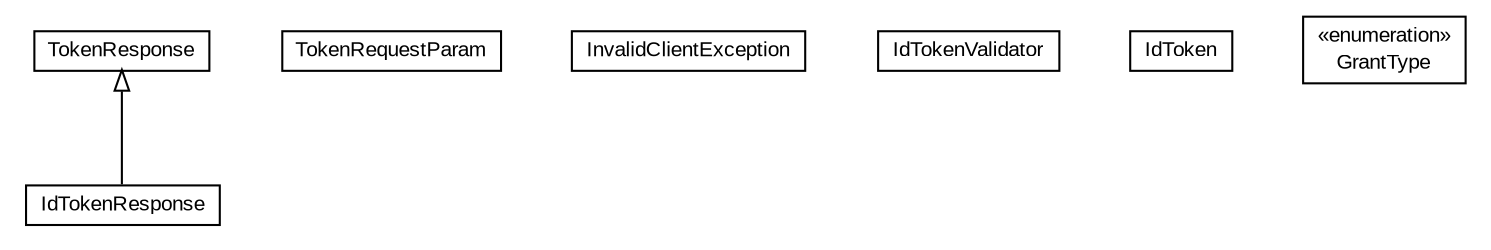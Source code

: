#!/usr/local/bin/dot
#
# Class diagram 
# Generated by UMLGraph version R5_6-24-gf6e263 (http://www.umlgraph.org/)
#

digraph G {
	edge [fontname="arial",fontsize=10,labelfontname="arial",labelfontsize=10];
	node [fontname="arial",fontsize=10,shape=plaintext];
	nodesep=0.25;
	ranksep=0.5;
	// net.trajano.openidconnect.token.TokenResponse
	c543 [label=<<table title="net.trajano.openidconnect.token.TokenResponse" border="0" cellborder="1" cellspacing="0" cellpadding="2" port="p" href="./TokenResponse.html">
		<tr><td><table border="0" cellspacing="0" cellpadding="1">
<tr><td align="center" balign="center"> TokenResponse </td></tr>
		</table></td></tr>
		</table>>, URL="./TokenResponse.html", fontname="arial", fontcolor="black", fontsize=10.0];
	// net.trajano.openidconnect.token.TokenRequestParam
	c544 [label=<<table title="net.trajano.openidconnect.token.TokenRequestParam" border="0" cellborder="1" cellspacing="0" cellpadding="2" port="p" href="./TokenRequestParam.html">
		<tr><td><table border="0" cellspacing="0" cellpadding="1">
<tr><td align="center" balign="center"> TokenRequestParam </td></tr>
		</table></td></tr>
		</table>>, URL="./TokenRequestParam.html", fontname="arial", fontcolor="black", fontsize=10.0];
	// net.trajano.openidconnect.token.InvalidClientException
	c545 [label=<<table title="net.trajano.openidconnect.token.InvalidClientException" border="0" cellborder="1" cellspacing="0" cellpadding="2" port="p" href="./InvalidClientException.html">
		<tr><td><table border="0" cellspacing="0" cellpadding="1">
<tr><td align="center" balign="center"> InvalidClientException </td></tr>
		</table></td></tr>
		</table>>, URL="./InvalidClientException.html", fontname="arial", fontcolor="black", fontsize=10.0];
	// net.trajano.openidconnect.token.IdTokenValidator
	c546 [label=<<table title="net.trajano.openidconnect.token.IdTokenValidator" border="0" cellborder="1" cellspacing="0" cellpadding="2" port="p" href="./IdTokenValidator.html">
		<tr><td><table border="0" cellspacing="0" cellpadding="1">
<tr><td align="center" balign="center"> IdTokenValidator </td></tr>
		</table></td></tr>
		</table>>, URL="./IdTokenValidator.html", fontname="arial", fontcolor="black", fontsize=10.0];
	// net.trajano.openidconnect.token.IdTokenResponse
	c547 [label=<<table title="net.trajano.openidconnect.token.IdTokenResponse" border="0" cellborder="1" cellspacing="0" cellpadding="2" port="p" href="./IdTokenResponse.html">
		<tr><td><table border="0" cellspacing="0" cellpadding="1">
<tr><td align="center" balign="center"> IdTokenResponse </td></tr>
		</table></td></tr>
		</table>>, URL="./IdTokenResponse.html", fontname="arial", fontcolor="black", fontsize=10.0];
	// net.trajano.openidconnect.token.IdToken
	c548 [label=<<table title="net.trajano.openidconnect.token.IdToken" border="0" cellborder="1" cellspacing="0" cellpadding="2" port="p" href="./IdToken.html">
		<tr><td><table border="0" cellspacing="0" cellpadding="1">
<tr><td align="center" balign="center"> IdToken </td></tr>
		</table></td></tr>
		</table>>, URL="./IdToken.html", fontname="arial", fontcolor="black", fontsize=10.0];
	// net.trajano.openidconnect.token.GrantType
	c549 [label=<<table title="net.trajano.openidconnect.token.GrantType" border="0" cellborder="1" cellspacing="0" cellpadding="2" port="p" href="./GrantType.html">
		<tr><td><table border="0" cellspacing="0" cellpadding="1">
<tr><td align="center" balign="center"> &#171;enumeration&#187; </td></tr>
<tr><td align="center" balign="center"> GrantType </td></tr>
		</table></td></tr>
		</table>>, URL="./GrantType.html", fontname="arial", fontcolor="black", fontsize=10.0];
	//net.trajano.openidconnect.token.IdTokenResponse extends net.trajano.openidconnect.token.TokenResponse
	c543:p -> c547:p [dir=back,arrowtail=empty];
}

